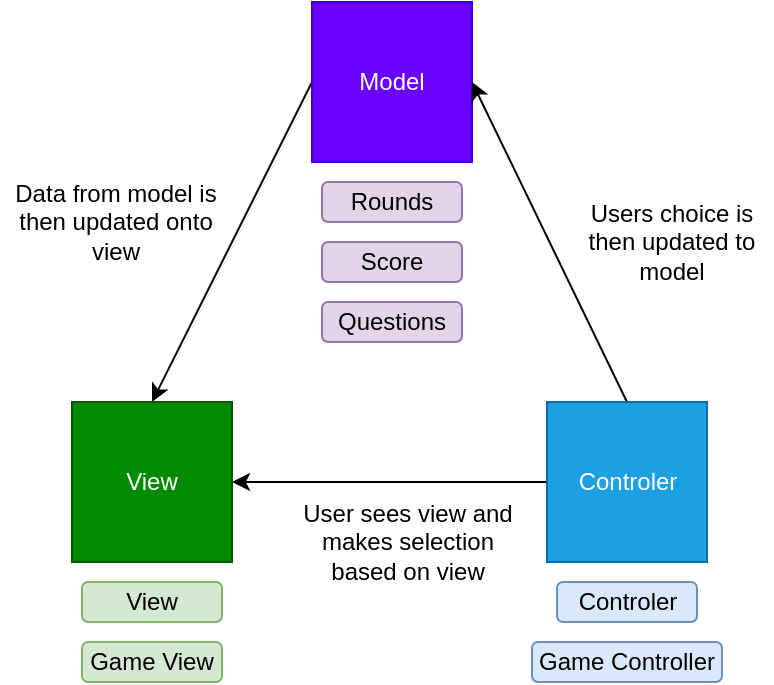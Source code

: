 <mxfile version="13.6.2" type="github"><diagram id="zwJzbx34OdTRI8o5QD1q" name="Page-1"><mxGraphModel dx="1186" dy="715" grid="1" gridSize="10" guides="1" tooltips="1" connect="1" arrows="1" fold="1" page="1" pageScale="1" pageWidth="827" pageHeight="1169" math="0" shadow="0"><root><mxCell id="0"/><mxCell id="1" parent="0"/><mxCell id="Gx0cshTXf0j4BYUwUm6J-13" style="edgeStyle=none;rounded=0;orthogonalLoop=1;jettySize=auto;html=1;exitX=0;exitY=0.5;exitDx=0;exitDy=0;entryX=0.5;entryY=0;entryDx=0;entryDy=0;" edge="1" parent="1" source="Gx0cshTXf0j4BYUwUm6J-1" target="Gx0cshTXf0j4BYUwUm6J-3"><mxGeometry relative="1" as="geometry"/></mxCell><mxCell id="Gx0cshTXf0j4BYUwUm6J-1" value="Model" style="whiteSpace=wrap;html=1;aspect=fixed;fillColor=#6a00ff;strokeColor=#3700CC;fontColor=#ffffff;" vertex="1" parent="1"><mxGeometry x="360" y="80" width="80" height="80" as="geometry"/></mxCell><mxCell id="Gx0cshTXf0j4BYUwUm6J-12" style="edgeStyle=none;rounded=0;orthogonalLoop=1;jettySize=auto;html=1;exitX=0.5;exitY=0;exitDx=0;exitDy=0;entryX=1;entryY=0.5;entryDx=0;entryDy=0;" edge="1" parent="1" source="Gx0cshTXf0j4BYUwUm6J-2" target="Gx0cshTXf0j4BYUwUm6J-1"><mxGeometry relative="1" as="geometry"/></mxCell><mxCell id="Gx0cshTXf0j4BYUwUm6J-18" style="edgeStyle=none;rounded=0;orthogonalLoop=1;jettySize=auto;html=1;exitX=0;exitY=0.5;exitDx=0;exitDy=0;entryX=1;entryY=0.5;entryDx=0;entryDy=0;" edge="1" parent="1" source="Gx0cshTXf0j4BYUwUm6J-2" target="Gx0cshTXf0j4BYUwUm6J-3"><mxGeometry relative="1" as="geometry"/></mxCell><mxCell id="Gx0cshTXf0j4BYUwUm6J-2" value="Controler" style="whiteSpace=wrap;html=1;aspect=fixed;fillColor=#1ba1e2;strokeColor=#006EAF;fontColor=#ffffff;" vertex="1" parent="1"><mxGeometry x="477.5" y="280" width="80" height="80" as="geometry"/></mxCell><mxCell id="Gx0cshTXf0j4BYUwUm6J-3" value="View" style="whiteSpace=wrap;html=1;aspect=fixed;fillColor=#008a00;strokeColor=#005700;fontColor=#ffffff;" vertex="1" parent="1"><mxGeometry x="240" y="280" width="80" height="80" as="geometry"/></mxCell><mxCell id="Gx0cshTXf0j4BYUwUm6J-4" value="Rounds" style="rounded=1;whiteSpace=wrap;html=1;fillColor=#e1d5e7;strokeColor=#9673a6;" vertex="1" parent="1"><mxGeometry x="365" y="170" width="70" height="20" as="geometry"/></mxCell><mxCell id="Gx0cshTXf0j4BYUwUm6J-5" value="Score" style="rounded=1;whiteSpace=wrap;html=1;fillColor=#e1d5e7;strokeColor=#9673a6;" vertex="1" parent="1"><mxGeometry x="365" y="200" width="70" height="20" as="geometry"/></mxCell><mxCell id="Gx0cshTXf0j4BYUwUm6J-6" value="Questions" style="rounded=1;whiteSpace=wrap;html=1;fillColor=#e1d5e7;strokeColor=#9673a6;" vertex="1" parent="1"><mxGeometry x="365" y="230" width="70" height="20" as="geometry"/></mxCell><mxCell id="Gx0cshTXf0j4BYUwUm6J-7" value="View" style="rounded=1;whiteSpace=wrap;html=1;fillColor=#d5e8d4;strokeColor=#82b366;" vertex="1" parent="1"><mxGeometry x="245" y="370" width="70" height="20" as="geometry"/></mxCell><mxCell id="Gx0cshTXf0j4BYUwUm6J-8" value="Game View" style="rounded=1;whiteSpace=wrap;html=1;fillColor=#d5e8d4;strokeColor=#82b366;" vertex="1" parent="1"><mxGeometry x="245" y="400" width="70" height="20" as="geometry"/></mxCell><mxCell id="Gx0cshTXf0j4BYUwUm6J-9" value="Controler" style="rounded=1;whiteSpace=wrap;html=1;fillColor=#dae8fc;strokeColor=#6c8ebf;" vertex="1" parent="1"><mxGeometry x="482.5" y="370" width="70" height="20" as="geometry"/></mxCell><mxCell id="Gx0cshTXf0j4BYUwUm6J-10" value="Game Controller" style="rounded=1;whiteSpace=wrap;html=1;fillColor=#dae8fc;strokeColor=#6c8ebf;" vertex="1" parent="1"><mxGeometry x="470" y="400" width="95" height="20" as="geometry"/></mxCell><mxCell id="Gx0cshTXf0j4BYUwUm6J-19" value="Users choice is then updated to model" style="text;html=1;strokeColor=none;fillColor=none;align=center;verticalAlign=middle;whiteSpace=wrap;rounded=0;" vertex="1" parent="1"><mxGeometry x="490" y="190" width="100" height="20" as="geometry"/></mxCell><mxCell id="Gx0cshTXf0j4BYUwUm6J-20" value="User sees view and makes selection based on view" style="text;html=1;strokeColor=none;fillColor=none;align=center;verticalAlign=middle;whiteSpace=wrap;rounded=0;" vertex="1" parent="1"><mxGeometry x="350" y="340" width="116" height="20" as="geometry"/></mxCell><mxCell id="Gx0cshTXf0j4BYUwUm6J-21" style="edgeStyle=none;rounded=0;orthogonalLoop=1;jettySize=auto;html=1;exitX=0.5;exitY=0;exitDx=0;exitDy=0;" edge="1" parent="1" source="Gx0cshTXf0j4BYUwUm6J-20" target="Gx0cshTXf0j4BYUwUm6J-20"><mxGeometry relative="1" as="geometry"/></mxCell><mxCell id="Gx0cshTXf0j4BYUwUm6J-22" value="Data from model is then updated onto view" style="text;html=1;strokeColor=none;fillColor=none;align=center;verticalAlign=middle;whiteSpace=wrap;rounded=0;" vertex="1" parent="1"><mxGeometry x="204" y="180" width="116" height="20" as="geometry"/></mxCell></root></mxGraphModel></diagram></mxfile>